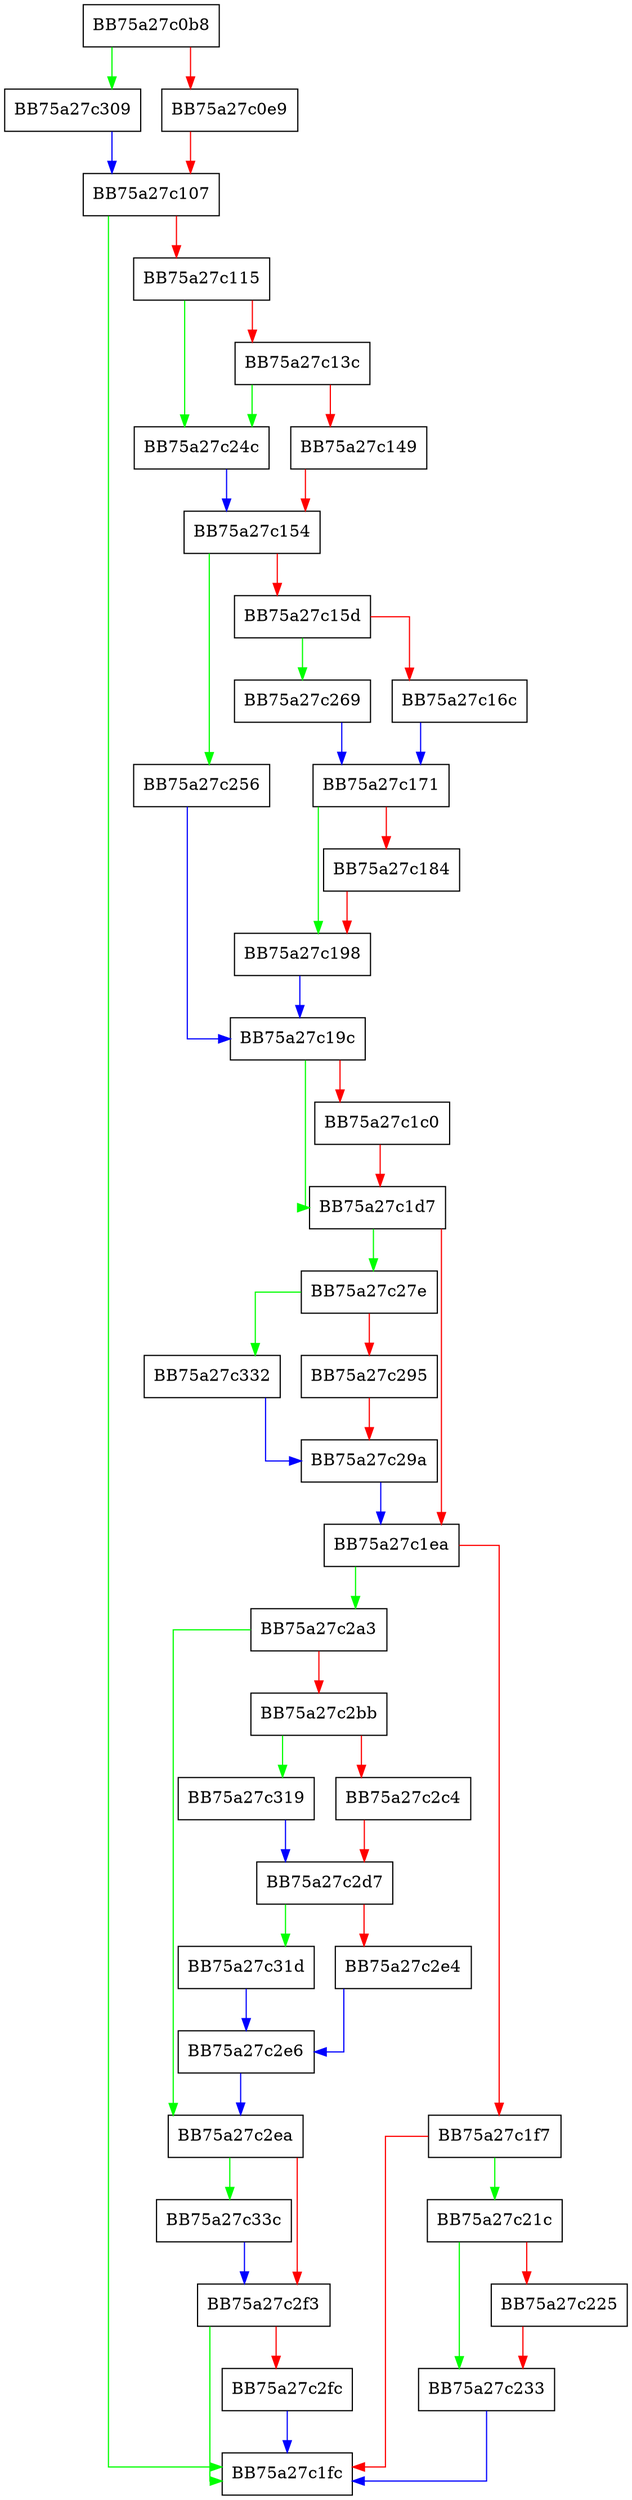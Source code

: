 digraph exprDup {
  node [shape="box"];
  graph [splines=ortho];
  BB75a27c0b8 -> BB75a27c309 [color="green"];
  BB75a27c0b8 -> BB75a27c0e9 [color="red"];
  BB75a27c0e9 -> BB75a27c107 [color="red"];
  BB75a27c107 -> BB75a27c1fc [color="green"];
  BB75a27c107 -> BB75a27c115 [color="red"];
  BB75a27c115 -> BB75a27c24c [color="green"];
  BB75a27c115 -> BB75a27c13c [color="red"];
  BB75a27c13c -> BB75a27c24c [color="green"];
  BB75a27c13c -> BB75a27c149 [color="red"];
  BB75a27c149 -> BB75a27c154 [color="red"];
  BB75a27c154 -> BB75a27c256 [color="green"];
  BB75a27c154 -> BB75a27c15d [color="red"];
  BB75a27c15d -> BB75a27c269 [color="green"];
  BB75a27c15d -> BB75a27c16c [color="red"];
  BB75a27c16c -> BB75a27c171 [color="blue"];
  BB75a27c171 -> BB75a27c198 [color="green"];
  BB75a27c171 -> BB75a27c184 [color="red"];
  BB75a27c184 -> BB75a27c198 [color="red"];
  BB75a27c198 -> BB75a27c19c [color="blue"];
  BB75a27c19c -> BB75a27c1d7 [color="green"];
  BB75a27c19c -> BB75a27c1c0 [color="red"];
  BB75a27c1c0 -> BB75a27c1d7 [color="red"];
  BB75a27c1d7 -> BB75a27c27e [color="green"];
  BB75a27c1d7 -> BB75a27c1ea [color="red"];
  BB75a27c1ea -> BB75a27c2a3 [color="green"];
  BB75a27c1ea -> BB75a27c1f7 [color="red"];
  BB75a27c1f7 -> BB75a27c21c [color="green"];
  BB75a27c1f7 -> BB75a27c1fc [color="red"];
  BB75a27c21c -> BB75a27c233 [color="green"];
  BB75a27c21c -> BB75a27c225 [color="red"];
  BB75a27c225 -> BB75a27c233 [color="red"];
  BB75a27c233 -> BB75a27c1fc [color="blue"];
  BB75a27c24c -> BB75a27c154 [color="blue"];
  BB75a27c256 -> BB75a27c19c [color="blue"];
  BB75a27c269 -> BB75a27c171 [color="blue"];
  BB75a27c27e -> BB75a27c332 [color="green"];
  BB75a27c27e -> BB75a27c295 [color="red"];
  BB75a27c295 -> BB75a27c29a [color="red"];
  BB75a27c29a -> BB75a27c1ea [color="blue"];
  BB75a27c2a3 -> BB75a27c2ea [color="green"];
  BB75a27c2a3 -> BB75a27c2bb [color="red"];
  BB75a27c2bb -> BB75a27c319 [color="green"];
  BB75a27c2bb -> BB75a27c2c4 [color="red"];
  BB75a27c2c4 -> BB75a27c2d7 [color="red"];
  BB75a27c2d7 -> BB75a27c31d [color="green"];
  BB75a27c2d7 -> BB75a27c2e4 [color="red"];
  BB75a27c2e4 -> BB75a27c2e6 [color="blue"];
  BB75a27c2e6 -> BB75a27c2ea [color="blue"];
  BB75a27c2ea -> BB75a27c33c [color="green"];
  BB75a27c2ea -> BB75a27c2f3 [color="red"];
  BB75a27c2f3 -> BB75a27c1fc [color="green"];
  BB75a27c2f3 -> BB75a27c2fc [color="red"];
  BB75a27c2fc -> BB75a27c1fc [color="blue"];
  BB75a27c309 -> BB75a27c107 [color="blue"];
  BB75a27c319 -> BB75a27c2d7 [color="blue"];
  BB75a27c31d -> BB75a27c2e6 [color="blue"];
  BB75a27c332 -> BB75a27c29a [color="blue"];
  BB75a27c33c -> BB75a27c2f3 [color="blue"];
}